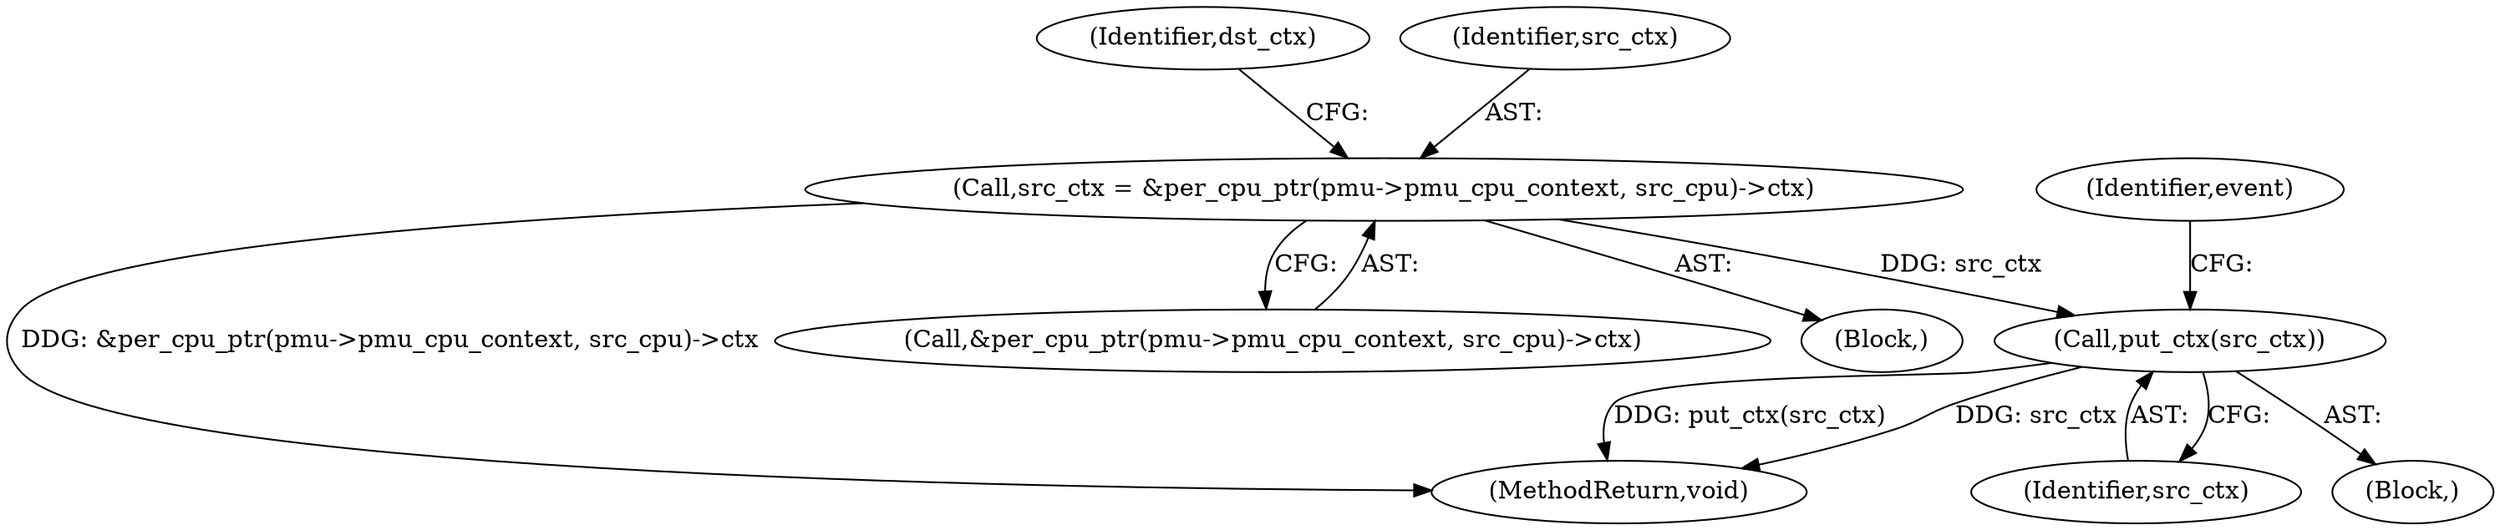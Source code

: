 digraph "0_linux_f63a8daa5812afef4f06c962351687e1ff9ccb2b_10@pointer" {
"1000111" [label="(Call,src_ctx = &per_cpu_ptr(pmu->pmu_cpu_context, src_cpu)->ctx)"];
"1000143" [label="(Call,put_ctx(src_ctx))"];
"1000144" [label="(Identifier,src_ctx)"];
"1000113" [label="(Call,&per_cpu_ptr(pmu->pmu_cpu_context, src_cpu)->ctx)"];
"1000143" [label="(Call,put_ctx(src_ctx))"];
"1000194" [label="(MethodReturn,void)"];
"1000122" [label="(Identifier,dst_ctx)"];
"1000112" [label="(Identifier,src_ctx)"];
"1000111" [label="(Call,src_ctx = &per_cpu_ptr(pmu->pmu_cpu_context, src_cpu)->ctx)"];
"1000104" [label="(Block,)"];
"1000148" [label="(Identifier,event)"];
"1000136" [label="(Block,)"];
"1000111" -> "1000104"  [label="AST: "];
"1000111" -> "1000113"  [label="CFG: "];
"1000112" -> "1000111"  [label="AST: "];
"1000113" -> "1000111"  [label="AST: "];
"1000122" -> "1000111"  [label="CFG: "];
"1000111" -> "1000194"  [label="DDG: &per_cpu_ptr(pmu->pmu_cpu_context, src_cpu)->ctx"];
"1000111" -> "1000143"  [label="DDG: src_ctx"];
"1000143" -> "1000136"  [label="AST: "];
"1000143" -> "1000144"  [label="CFG: "];
"1000144" -> "1000143"  [label="AST: "];
"1000148" -> "1000143"  [label="CFG: "];
"1000143" -> "1000194"  [label="DDG: src_ctx"];
"1000143" -> "1000194"  [label="DDG: put_ctx(src_ctx)"];
}

